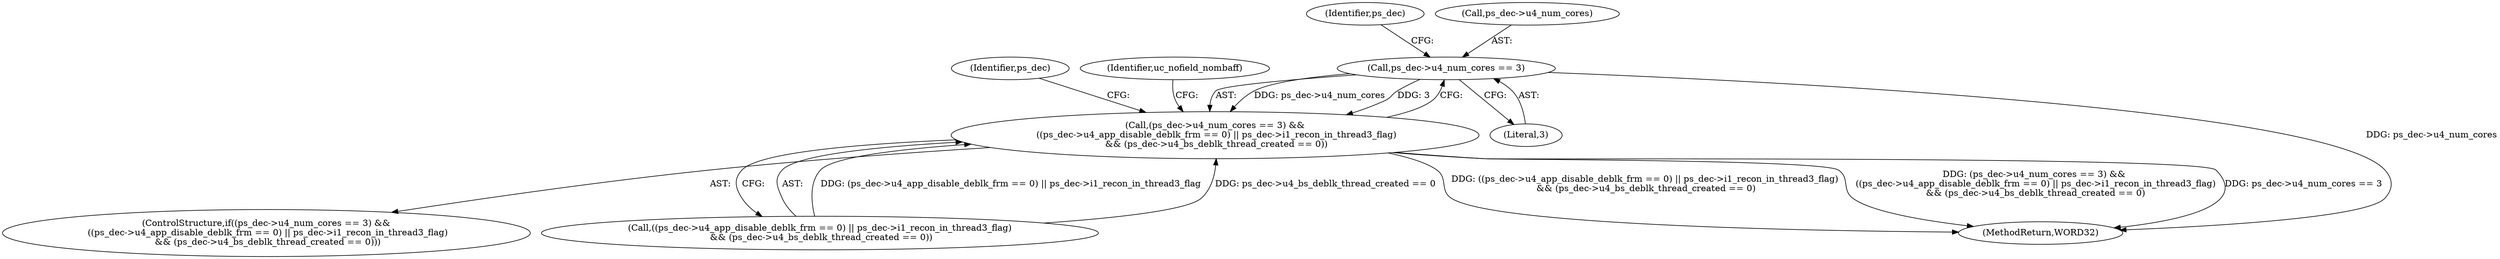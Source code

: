 digraph "0_Android_a78887bcffbc2995cf9ed72e0697acf560875e9e_2@pointer" {
"1001655" [label="(Call,ps_dec->u4_num_cores == 3)"];
"1001654" [label="(Call,(ps_dec->u4_num_cores == 3) &&\n ((ps_dec->u4_app_disable_deblk_frm == 0) || ps_dec->i1_recon_in_thread3_flag)\n && (ps_dec->u4_bs_deblk_thread_created == 0))"];
"1001655" [label="(Call,ps_dec->u4_num_cores == 3)"];
"1001659" [label="(Literal,3)"];
"1001653" [label="(ControlStructure,if((ps_dec->u4_num_cores == 3) &&\n ((ps_dec->u4_app_disable_deblk_frm == 0) || ps_dec->i1_recon_in_thread3_flag)\n && (ps_dec->u4_bs_deblk_thread_created == 0)))"];
"1001664" [label="(Identifier,ps_dec)"];
"1001678" [label="(Identifier,ps_dec)"];
"1001656" [label="(Call,ps_dec->u4_num_cores)"];
"1001660" [label="(Call,((ps_dec->u4_app_disable_deblk_frm == 0) || ps_dec->i1_recon_in_thread3_flag)\n && (ps_dec->u4_bs_deblk_thread_created == 0))"];
"1001700" [label="(Identifier,uc_nofield_nombaff)"];
"1002570" [label="(MethodReturn,WORD32)"];
"1001654" [label="(Call,(ps_dec->u4_num_cores == 3) &&\n ((ps_dec->u4_app_disable_deblk_frm == 0) || ps_dec->i1_recon_in_thread3_flag)\n && (ps_dec->u4_bs_deblk_thread_created == 0))"];
"1001655" -> "1001654"  [label="AST: "];
"1001655" -> "1001659"  [label="CFG: "];
"1001656" -> "1001655"  [label="AST: "];
"1001659" -> "1001655"  [label="AST: "];
"1001664" -> "1001655"  [label="CFG: "];
"1001654" -> "1001655"  [label="CFG: "];
"1001655" -> "1002570"  [label="DDG: ps_dec->u4_num_cores"];
"1001655" -> "1001654"  [label="DDG: ps_dec->u4_num_cores"];
"1001655" -> "1001654"  [label="DDG: 3"];
"1001654" -> "1001653"  [label="AST: "];
"1001654" -> "1001660"  [label="CFG: "];
"1001660" -> "1001654"  [label="AST: "];
"1001678" -> "1001654"  [label="CFG: "];
"1001700" -> "1001654"  [label="CFG: "];
"1001654" -> "1002570"  [label="DDG: ((ps_dec->u4_app_disable_deblk_frm == 0) || ps_dec->i1_recon_in_thread3_flag)\n && (ps_dec->u4_bs_deblk_thread_created == 0)"];
"1001654" -> "1002570"  [label="DDG: (ps_dec->u4_num_cores == 3) &&\n ((ps_dec->u4_app_disable_deblk_frm == 0) || ps_dec->i1_recon_in_thread3_flag)\n && (ps_dec->u4_bs_deblk_thread_created == 0)"];
"1001654" -> "1002570"  [label="DDG: ps_dec->u4_num_cores == 3"];
"1001660" -> "1001654"  [label="DDG: (ps_dec->u4_app_disable_deblk_frm == 0) || ps_dec->i1_recon_in_thread3_flag"];
"1001660" -> "1001654"  [label="DDG: ps_dec->u4_bs_deblk_thread_created == 0"];
}
